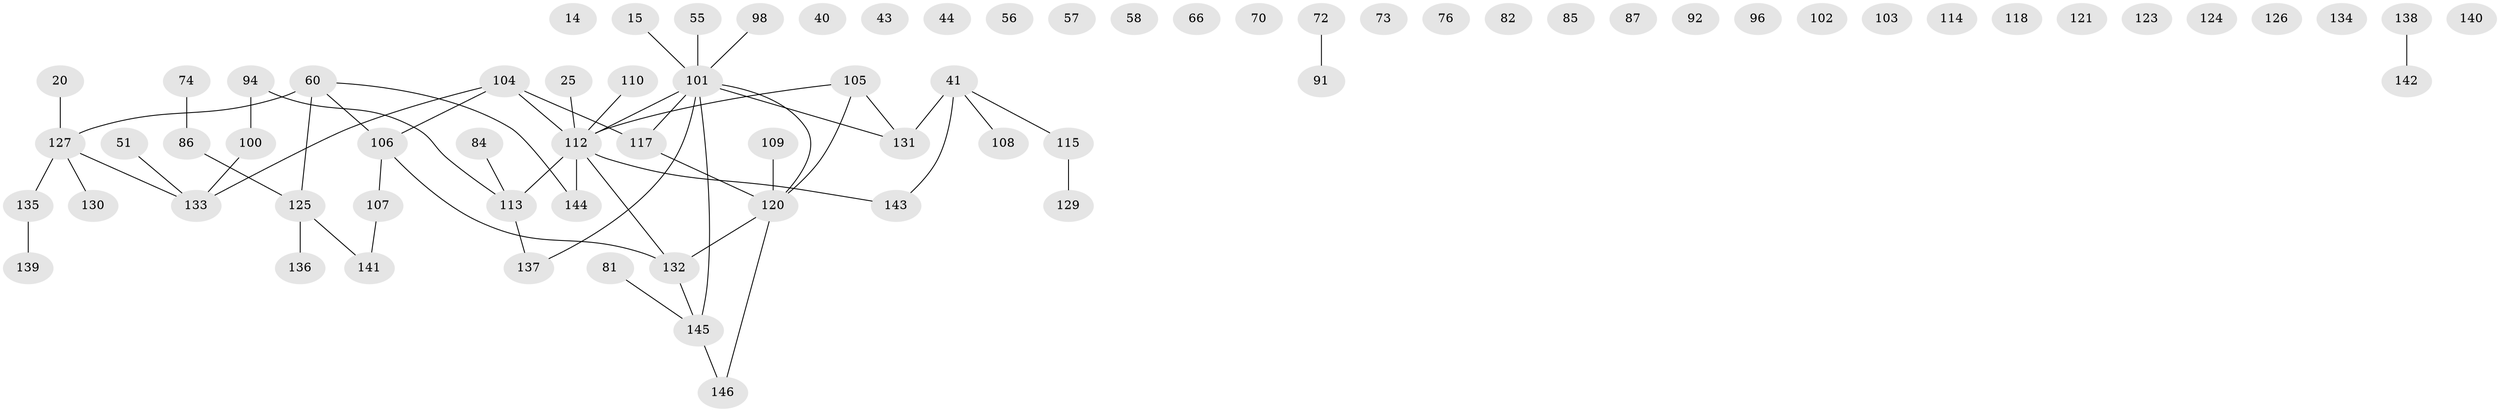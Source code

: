 // original degree distribution, {2: 0.2671232876712329, 3: 0.14383561643835616, 1: 0.2671232876712329, 4: 0.10273972602739725, 5: 0.0410958904109589, 0: 0.1643835616438356, 6: 0.0136986301369863}
// Generated by graph-tools (version 1.1) at 2025/43/03/04/25 21:43:38]
// undirected, 73 vertices, 58 edges
graph export_dot {
graph [start="1"]
  node [color=gray90,style=filled];
  14;
  15;
  20;
  25;
  40;
  41;
  43;
  44;
  51;
  55;
  56;
  57;
  58;
  60;
  66;
  70;
  72 [super="+8+39+50+53"];
  73;
  74;
  76;
  81 [super="+1"];
  82;
  84;
  85;
  86;
  87 [super="+33"];
  91;
  92;
  94;
  96;
  98;
  100;
  101 [super="+23+6+28"];
  102;
  103;
  104 [super="+21+52"];
  105;
  106 [super="+42+71"];
  107;
  108;
  109;
  110;
  112 [super="+9+59+69"];
  113 [super="+2+78+83+93"];
  114;
  115 [super="+45+63+89"];
  117;
  118;
  120 [super="+19+77"];
  121;
  123;
  124;
  125 [super="+26+22+34+75+79"];
  126;
  127 [super="+46+10"];
  129 [super="+68"];
  130 [super="+65"];
  131 [super="+54"];
  132 [super="+122"];
  133 [super="+62+128+116"];
  134 [super="+49"];
  135;
  136;
  137 [super="+17+30+64+67"];
  138 [super="+11"];
  139;
  140;
  141;
  142;
  143;
  144 [super="+119"];
  145;
  146 [super="+4"];
  15 -- 101;
  20 -- 127;
  25 -- 112;
  41 -- 108;
  41 -- 131 [weight=2];
  41 -- 143;
  41 -- 115;
  51 -- 133;
  55 -- 101;
  60 -- 106;
  60 -- 127 [weight=2];
  60 -- 125;
  60 -- 144;
  72 -- 91;
  74 -- 86;
  81 -- 145;
  84 -- 113;
  86 -- 125;
  94 -- 100;
  94 -- 113;
  98 -- 101;
  100 -- 133;
  101 -- 131;
  101 -- 117;
  101 -- 145;
  101 -- 112 [weight=2];
  101 -- 137;
  101 -- 120;
  104 -- 117 [weight=2];
  104 -- 112 [weight=2];
  104 -- 106;
  104 -- 133 [weight=2];
  105 -- 112;
  105 -- 131;
  105 -- 120;
  106 -- 107;
  106 -- 132;
  107 -- 141;
  109 -- 120;
  110 -- 112;
  112 -- 132 [weight=2];
  112 -- 143;
  112 -- 113 [weight=2];
  112 -- 144;
  113 -- 137;
  115 -- 129;
  117 -- 120;
  120 -- 132 [weight=2];
  120 -- 146;
  125 -- 136;
  125 -- 141;
  127 -- 133 [weight=2];
  127 -- 135;
  127 -- 130;
  132 -- 145;
  135 -- 139;
  138 -- 142;
  145 -- 146;
}
